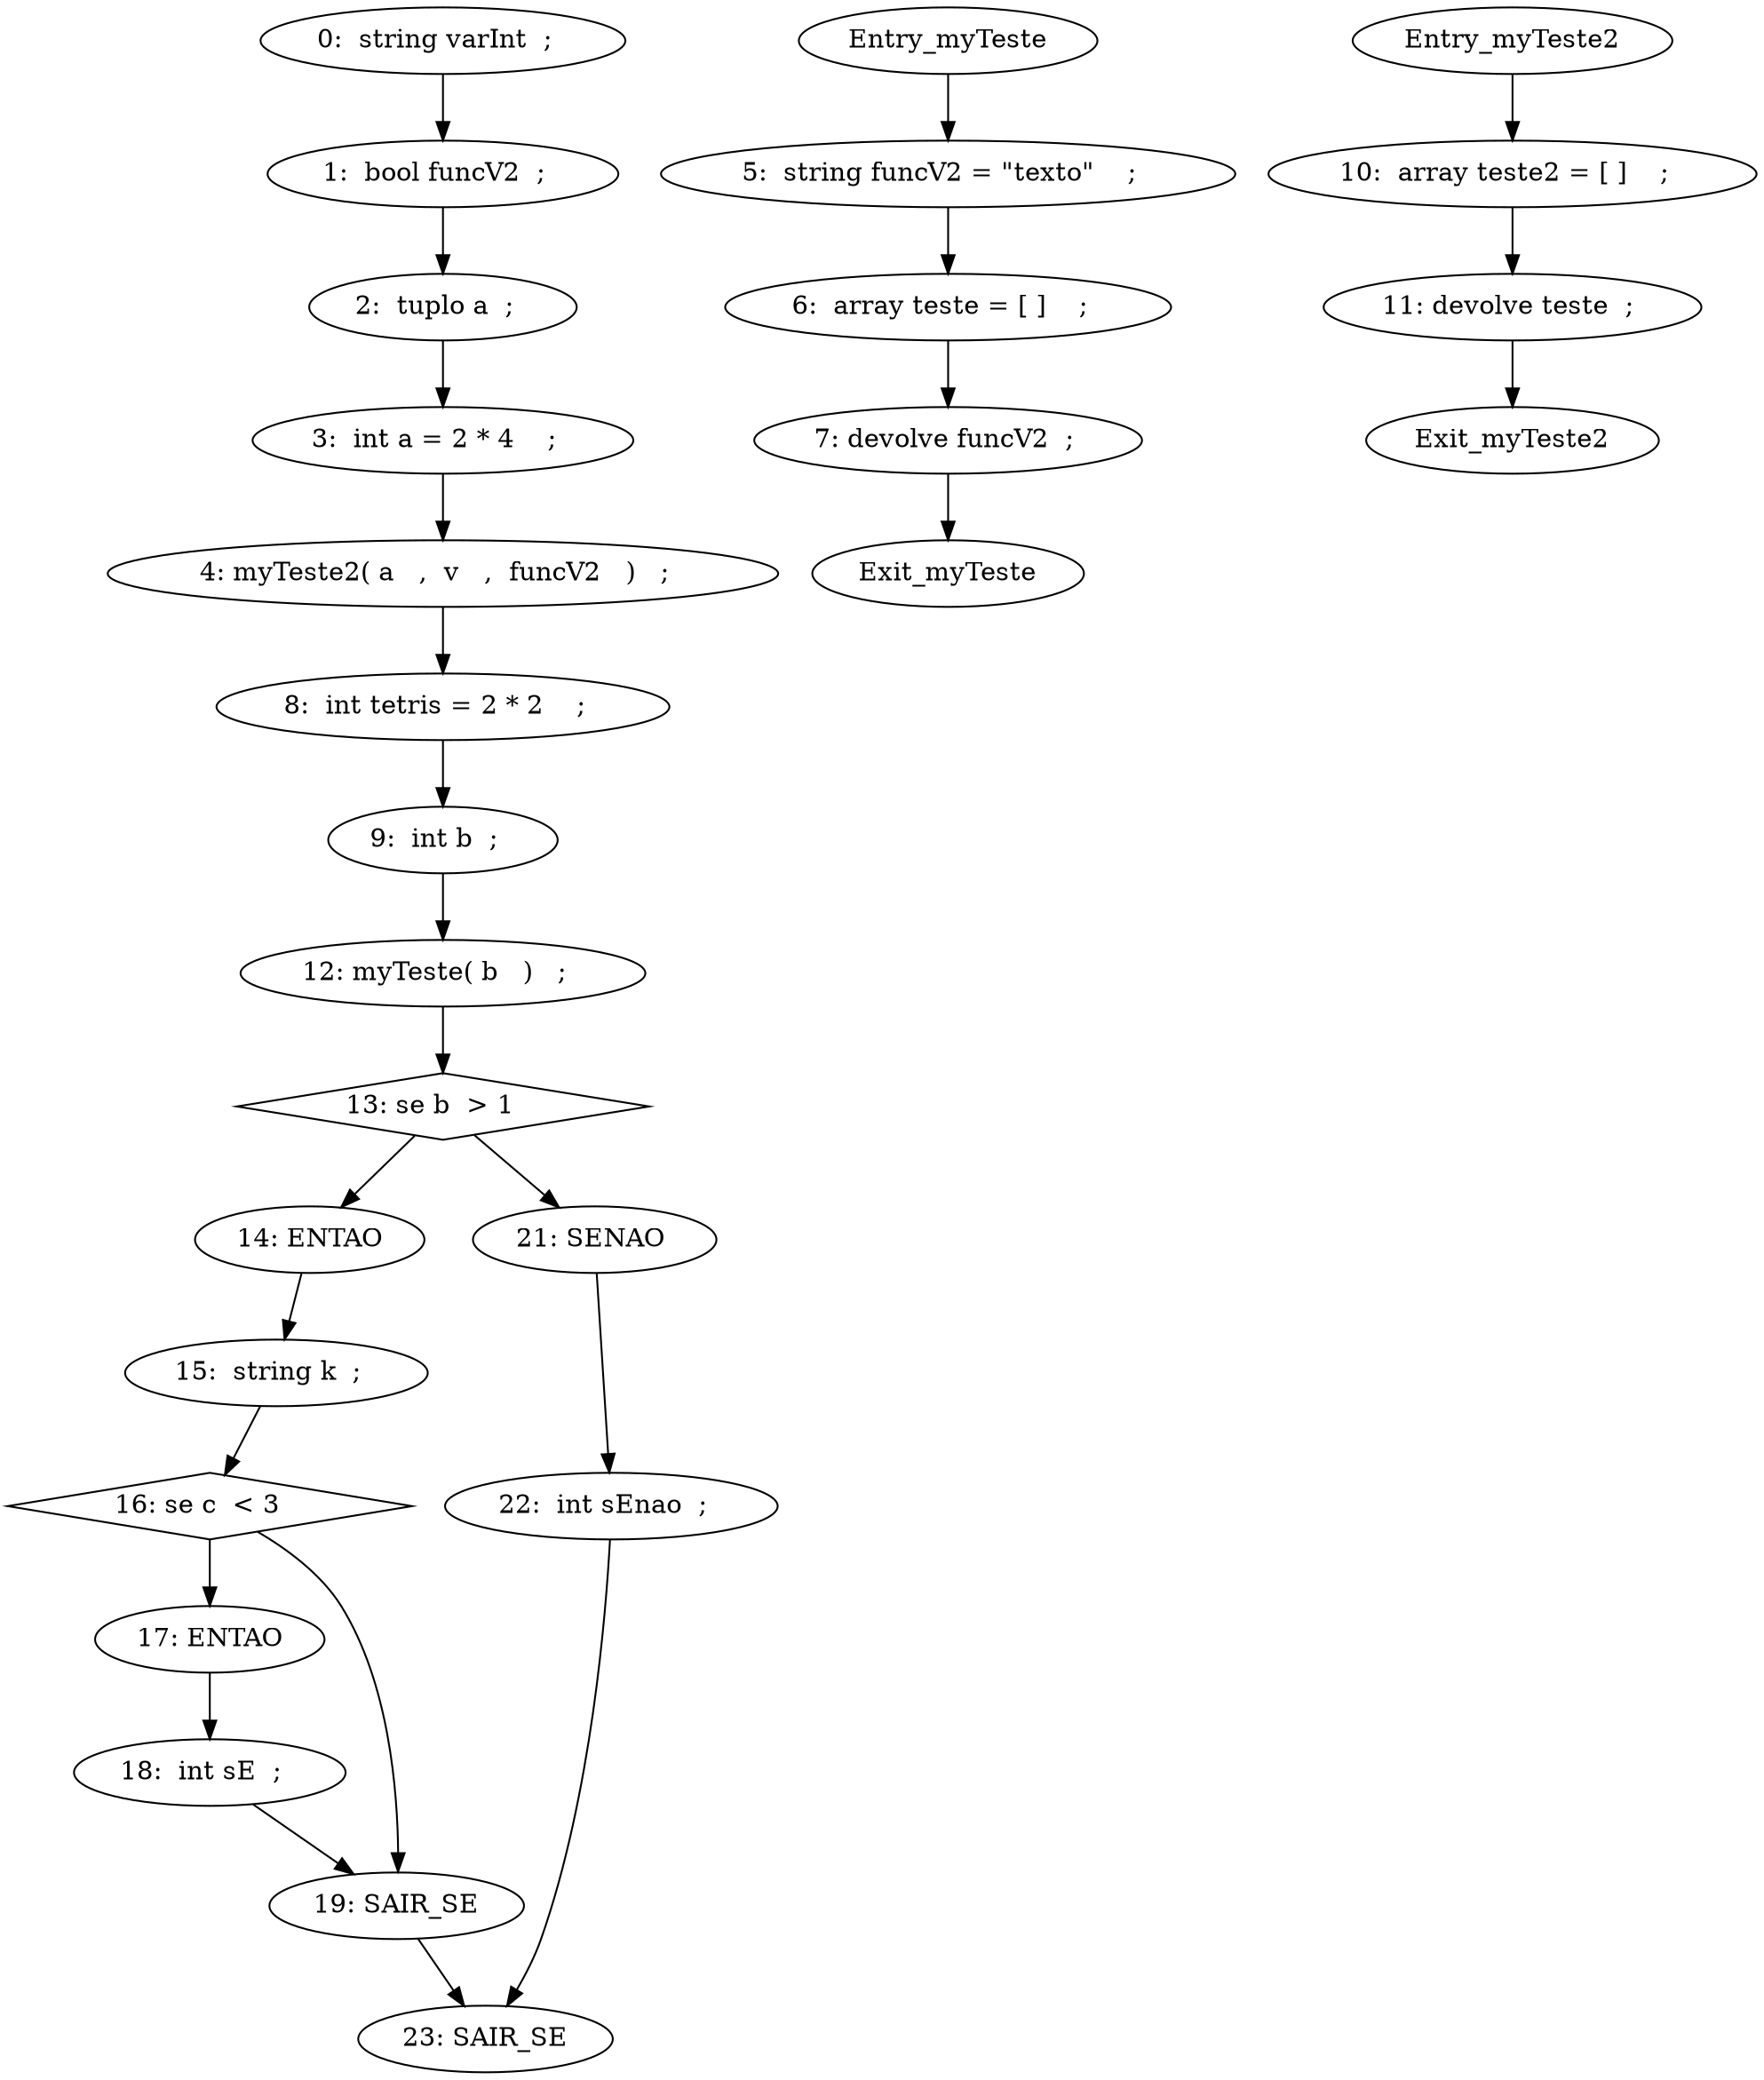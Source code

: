digraph CFG{
"0:  string varInt  ;  " -> "1:  bool funcV2  ;  "
"1:  bool funcV2  ;  " -> "2:  tuplo a  ;  "
"2:  tuplo a  ;  " -> "3:  int a = 2 * 4    ;  "
"3:  int a = 2 * 4    ;  " -> "4: myTeste2( a   ,  v   ,  funcV2   )   ;  "
"Entry_myTeste" -> "5:  string funcV2 = \"texto\"    ;  "
"5:  string funcV2 = \"texto\"    ;  " -> "6:  array teste = [ ]    ;  "
"6:  array teste = [ ]    ;  " -> "7: devolve funcV2  ; "
"7: devolve funcV2  ; " -> "Exit_myTeste"
"4: myTeste2( a   ,  v   ,  funcV2   )   ;  " -> "8:  int tetris = 2 * 2    ;  "
"8:  int tetris = 2 * 2    ;  " -> "9:  int b  ;  "
"Entry_myTeste2" -> "10:  array teste2 = [ ]    ;  "
"10:  array teste2 = [ ]    ;  " -> "11: devolve teste  ; "
"11: devolve teste  ; " -> "Exit_myTeste2"
"9:  int b  ;  " -> "12: myTeste( b   )   ;  "
"12: myTeste( b   )   ;  " -> "13: se b  > 1   "
"13: se b  > 1   " [shape=diamond]
"13: se b  > 1   " -> "14: ENTAO"
"14: ENTAO" -> "15:  string k  ;  "
"15:  string k  ;  " -> "16: se c  < 3   "
"16: se c  < 3   " [shape=diamond]
"16: se c  < 3   " -> "17: ENTAO"
"17: ENTAO" -> "18:  int sE  ;  "
"18:  int sE  ;  " -> "19: SAIR_SE"
"16: se c  < 3   " -> "19: SAIR_SE"
"13: se b  > 1   " -> "21: SENAO "
"21: SENAO " -> "22:  int sEnao  ;  "
"22:  int sEnao  ;  " -> "23: SAIR_SE"
"19: SAIR_SE" -> "23: SAIR_SE"
}
